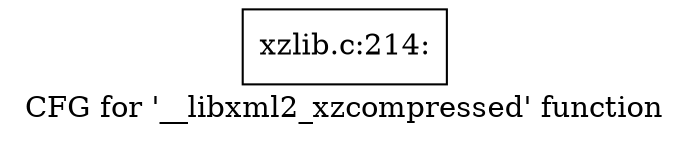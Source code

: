 digraph "CFG for '__libxml2_xzcompressed' function" {
	label="CFG for '__libxml2_xzcompressed' function";

	Node0x559901b0d260 [shape=record,label="{xzlib.c:214:}"];
}
